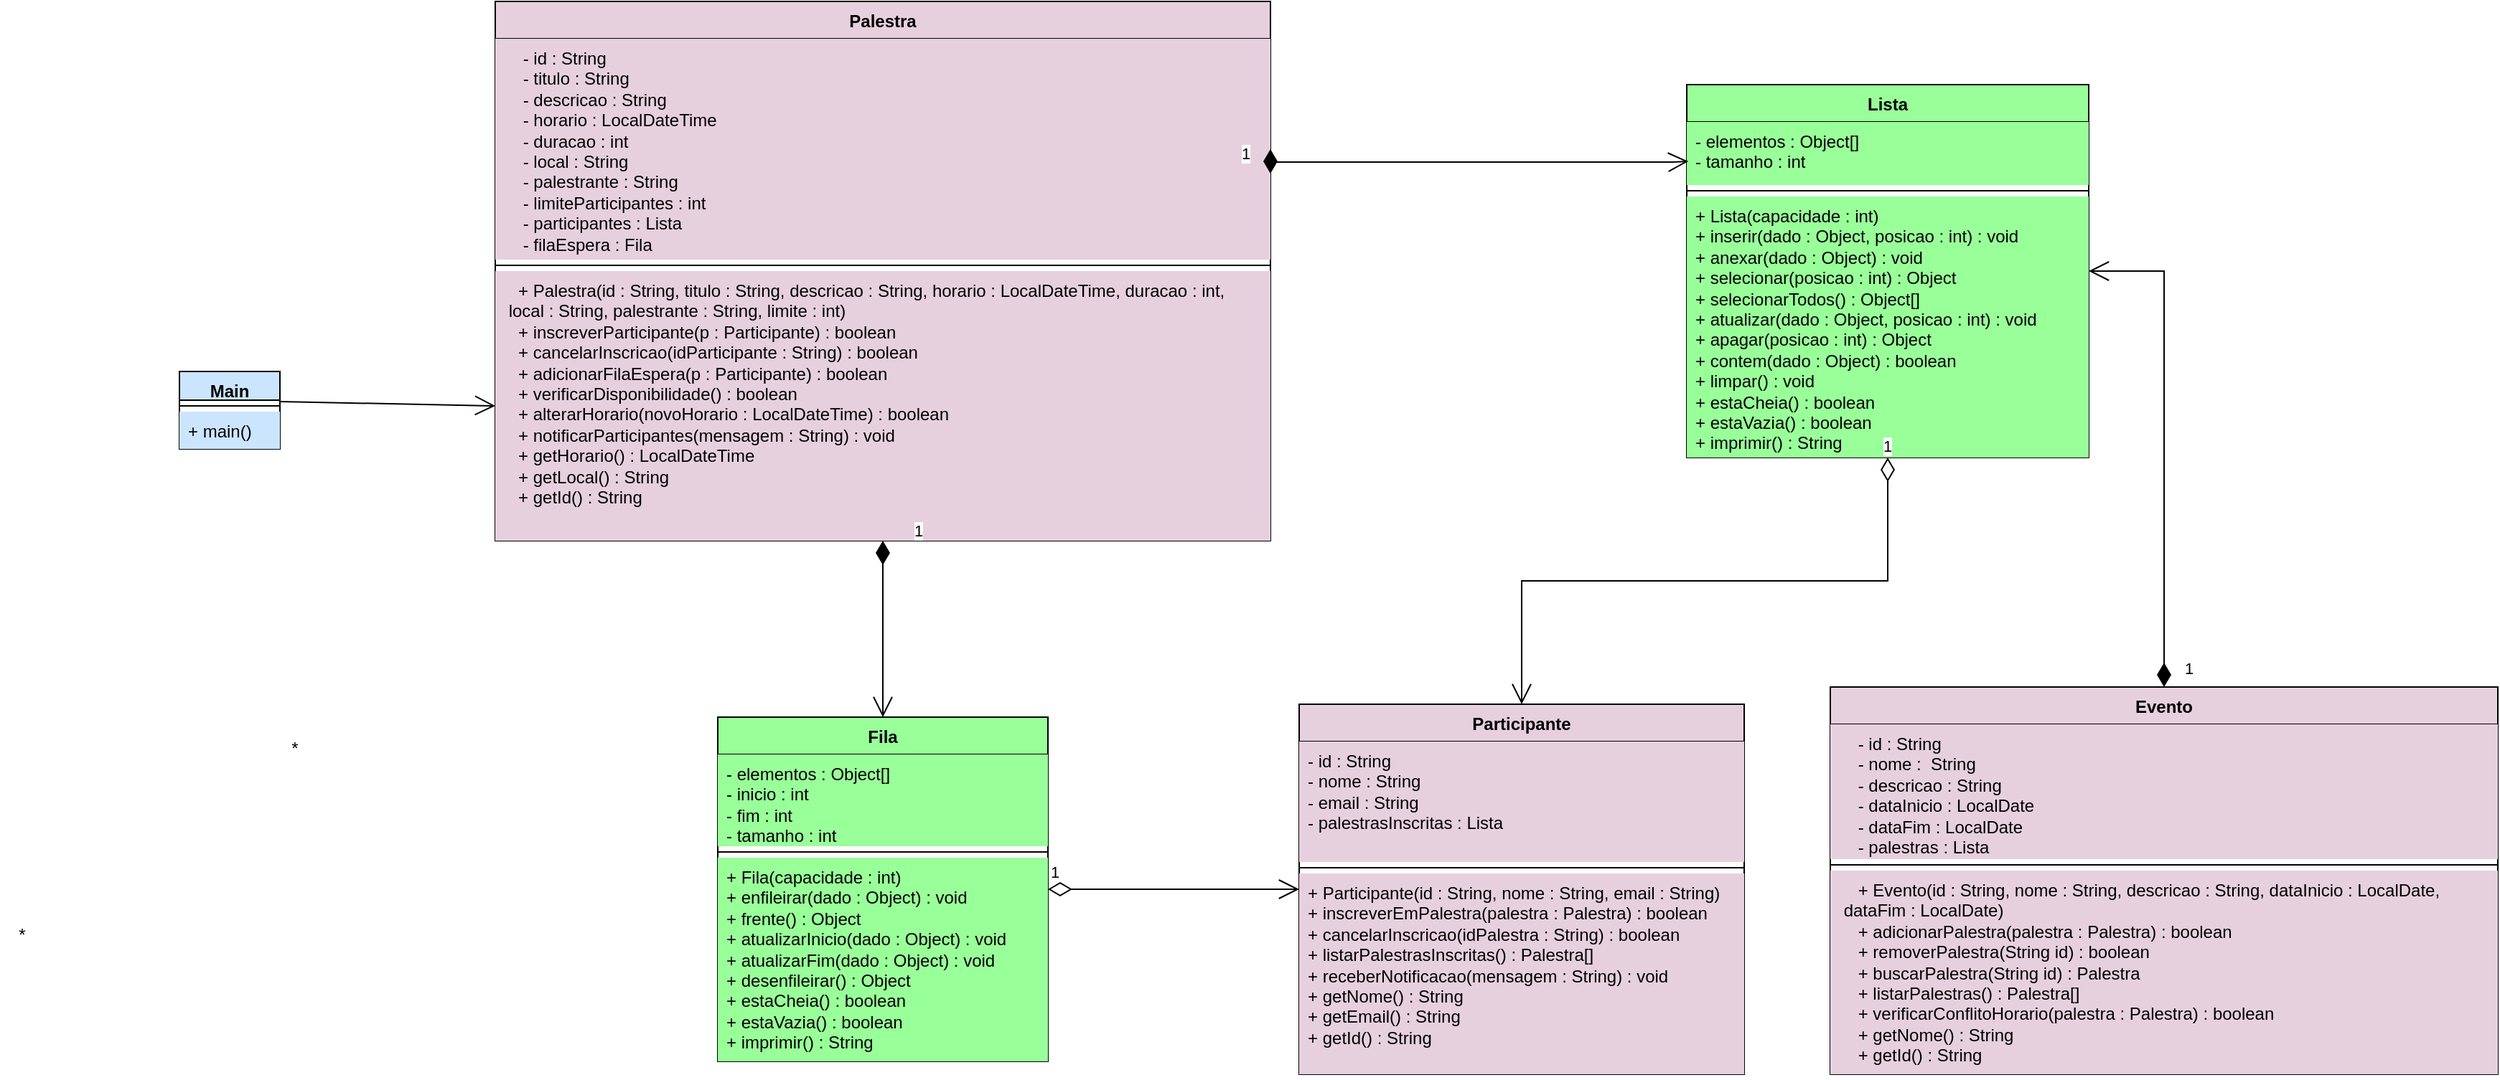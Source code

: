 <mxfile version="26.2.13">
  <diagram name="Page-1" id="c4acf3e9-155e-7222-9cf6-157b1a14988f">
    <mxGraphModel dx="3885" dy="4463" grid="1" gridSize="10" guides="1" tooltips="1" connect="1" arrows="1" fold="1" page="1" pageScale="1" pageWidth="850" pageHeight="1100" background="none" math="0" shadow="0">
      <root>
        <mxCell id="0" />
        <mxCell id="1" parent="0" />
        <mxCell id="1GVwPJbF7aDAKxqgzKoj-6" value="Evento" style="swimlane;fontStyle=1;align=center;verticalAlign=top;childLayout=stackLayout;horizontal=1;startSize=26;horizontalStack=0;resizeParent=1;resizeParentMax=0;resizeLast=0;collapsible=1;marginBottom=0;whiteSpace=wrap;html=1;fillColor=#E6D0DE;" vertex="1" parent="1">
          <mxGeometry x="360" y="-2760" width="465" height="270" as="geometry" />
        </mxCell>
        <mxCell id="1GVwPJbF7aDAKxqgzKoj-7" value="&lt;div&gt;&amp;nbsp; &amp;nbsp; - id :&amp;nbsp;&lt;span style=&quot;background-color: transparent; color: light-dark(rgb(0, 0, 0), rgb(255, 255, 255));&quot;&gt;String&lt;/span&gt;&lt;span style=&quot;background-color: transparent; color: light-dark(rgb(0, 0, 0), rgb(255, 255, 255));&quot;&gt;&amp;nbsp;&lt;/span&gt;&lt;/div&gt;&lt;div&gt;&amp;nbsp; &amp;nbsp; - nome :&amp;nbsp;&lt;span style=&quot;background-color: transparent; color: light-dark(rgb(0, 0, 0), rgb(255, 255, 255));&quot;&gt;&amp;nbsp;&lt;/span&gt;&lt;span style=&quot;background-color: transparent; color: light-dark(rgb(0, 0, 0), rgb(255, 255, 255));&quot;&gt;String&lt;/span&gt;&lt;/div&gt;&lt;div&gt;&amp;nbsp; &amp;nbsp; - descricao :&amp;nbsp;&lt;span style=&quot;background-color: transparent; color: light-dark(rgb(0, 0, 0), rgb(255, 255, 255));&quot;&gt;String&lt;/span&gt;&lt;span style=&quot;background-color: transparent; color: light-dark(rgb(0, 0, 0), rgb(255, 255, 255));&quot;&gt;&amp;nbsp;&lt;/span&gt;&lt;/div&gt;&lt;div&gt;&amp;nbsp; &amp;nbsp; - dataInicio :&amp;nbsp;&lt;span style=&quot;background-color: transparent; color: light-dark(rgb(0, 0, 0), rgb(255, 255, 255));&quot;&gt;LocalDate&lt;/span&gt;&lt;span style=&quot;background-color: transparent; color: light-dark(rgb(0, 0, 0), rgb(255, 255, 255));&quot;&gt;&amp;nbsp;&lt;/span&gt;&lt;/div&gt;&lt;div&gt;&amp;nbsp; &amp;nbsp; - dataFim :&amp;nbsp;&lt;span style=&quot;background-color: transparent; color: light-dark(rgb(0, 0, 0), rgb(255, 255, 255));&quot;&gt;LocalDate&lt;/span&gt;&lt;span style=&quot;background-color: transparent; color: light-dark(rgb(0, 0, 0), rgb(255, 255, 255));&quot;&gt;&amp;nbsp;&lt;/span&gt;&lt;/div&gt;&lt;div&gt;&amp;nbsp; &amp;nbsp; - palestras :&amp;nbsp;&lt;span style=&quot;background-color: transparent; color: light-dark(rgb(0, 0, 0), rgb(255, 255, 255));&quot;&gt;Lista&lt;/span&gt;&lt;span style=&quot;background-color: transparent; color: light-dark(rgb(0, 0, 0), rgb(255, 255, 255));&quot;&gt;&amp;nbsp;&lt;/span&gt;&lt;/div&gt;" style="text;strokeColor=none;fillColor=#E6D0DE;align=left;verticalAlign=top;spacingLeft=4;spacingRight=4;overflow=hidden;rotatable=0;points=[[0,0.5],[1,0.5]];portConstraint=eastwest;whiteSpace=wrap;html=1;" vertex="1" parent="1GVwPJbF7aDAKxqgzKoj-6">
          <mxGeometry y="26" width="465" height="94" as="geometry" />
        </mxCell>
        <mxCell id="1GVwPJbF7aDAKxqgzKoj-8" value="" style="line;strokeWidth=1;fillColor=#E6D0DE;align=left;verticalAlign=middle;spacingTop=-1;spacingLeft=3;spacingRight=3;rotatable=0;labelPosition=right;points=[];portConstraint=eastwest;strokeColor=inherit;" vertex="1" parent="1GVwPJbF7aDAKxqgzKoj-6">
          <mxGeometry y="120" width="465" height="8" as="geometry" />
        </mxCell>
        <mxCell id="1GVwPJbF7aDAKxqgzKoj-9" value="&lt;div&gt;&lt;span style=&quot;background-color: transparent; color: light-dark(rgb(0, 0, 0), rgb(255, 255, 255));&quot;&gt;&amp;nbsp; &amp;nbsp; + Evento(id : String, nome : String, descricao : String, dataInicio : LocalDate,&amp;nbsp; &amp;nbsp; &amp;nbsp;dataFim&amp;nbsp;&lt;/span&gt;&lt;span style=&quot;background-color: transparent; color: light-dark(rgb(0, 0, 0), rgb(255, 255, 255));&quot;&gt;: LocalDate&lt;/span&gt;&lt;span style=&quot;background-color: transparent; color: light-dark(rgb(0, 0, 0), rgb(255, 255, 255));&quot;&gt;)&lt;/span&gt;&lt;/div&gt;&lt;div&gt;&amp;nbsp; &amp;nbsp; + adicionarPalestra(palestra : Palestra) : boolean&lt;/div&gt;&lt;div&gt;&amp;nbsp; &amp;nbsp; + removerPalestra(String id) :&amp;nbsp;&lt;span style=&quot;background-color: transparent; color: light-dark(rgb(0, 0, 0), rgb(255, 255, 255));&quot;&gt;boolean&lt;/span&gt;&lt;span style=&quot;background-color: transparent; color: light-dark(rgb(0, 0, 0), rgb(255, 255, 255));&quot;&gt;&amp;nbsp;&lt;/span&gt;&lt;/div&gt;&lt;div&gt;&amp;nbsp; &amp;nbsp; + buscarPalestra(String id) :&amp;nbsp;&lt;span style=&quot;background-color: transparent; color: light-dark(rgb(0, 0, 0), rgb(255, 255, 255));&quot;&gt;Palestra&lt;/span&gt;&lt;span style=&quot;background-color: transparent; color: light-dark(rgb(0, 0, 0), rgb(255, 255, 255));&quot;&gt;&amp;nbsp;&lt;/span&gt;&lt;/div&gt;&lt;div&gt;&amp;nbsp; &amp;nbsp; + listarPalestras() :&amp;nbsp;&lt;span style=&quot;background-color: transparent; color: light-dark(rgb(0, 0, 0), rgb(255, 255, 255));&quot;&gt;Palestra[]&lt;/span&gt;&lt;span style=&quot;background-color: transparent; color: light-dark(rgb(0, 0, 0), rgb(255, 255, 255));&quot;&gt;&amp;nbsp;&lt;/span&gt;&lt;/div&gt;&lt;div&gt;&amp;nbsp; &amp;nbsp; + verificarConflitoHorario(palestra : Palestra) :&amp;nbsp;&lt;span style=&quot;background-color: transparent; color: light-dark(rgb(0, 0, 0), rgb(255, 255, 255));&quot;&gt;boolean&lt;/span&gt;&lt;span style=&quot;background-color: transparent; color: light-dark(rgb(0, 0, 0), rgb(255, 255, 255));&quot;&gt;&amp;nbsp;&lt;/span&gt;&lt;/div&gt;&lt;div&gt;&amp;nbsp; &amp;nbsp; + getNome() : String&lt;/div&gt;&lt;div&gt;&amp;nbsp; &amp;nbsp; + getId() :&amp;nbsp;&lt;span style=&quot;background-color: transparent; color: light-dark(rgb(0, 0, 0), rgb(255, 255, 255));&quot;&gt;String&lt;/span&gt;&lt;span style=&quot;background-color: transparent; color: light-dark(rgb(0, 0, 0), rgb(255, 255, 255));&quot;&gt;&amp;nbsp;&lt;/span&gt;&lt;/div&gt;" style="text;strokeColor=none;fillColor=#E6D0DE;align=left;verticalAlign=top;spacingLeft=4;spacingRight=4;overflow=hidden;rotatable=0;points=[[0,0.5],[1,0.5]];portConstraint=eastwest;whiteSpace=wrap;html=1;" vertex="1" parent="1GVwPJbF7aDAKxqgzKoj-6">
          <mxGeometry y="128" width="465" height="142" as="geometry" />
        </mxCell>
        <mxCell id="1GVwPJbF7aDAKxqgzKoj-10" value="Palestra" style="swimlane;fontStyle=1;align=center;verticalAlign=top;childLayout=stackLayout;horizontal=1;startSize=26;horizontalStack=0;resizeParent=1;resizeParentMax=0;resizeLast=0;collapsible=1;marginBottom=0;whiteSpace=wrap;html=1;fillColor=#E6D0DE;" vertex="1" parent="1">
          <mxGeometry x="-570" y="-3238" width="540" height="376" as="geometry" />
        </mxCell>
        <mxCell id="1GVwPJbF7aDAKxqgzKoj-11" value="&lt;div&gt;&amp;nbsp; &amp;nbsp; - id :&amp;nbsp;&lt;span style=&quot;background-color: transparent; color: light-dark(rgb(0, 0, 0), rgb(255, 255, 255));&quot;&gt;String&lt;/span&gt;&lt;span style=&quot;background-color: transparent; color: light-dark(rgb(0, 0, 0), rgb(255, 255, 255));&quot;&gt;&amp;nbsp;&lt;/span&gt;&lt;/div&gt;&lt;div&gt;&amp;nbsp; &amp;nbsp; - titulo :&amp;nbsp;&lt;span style=&quot;background-color: transparent; color: light-dark(rgb(0, 0, 0), rgb(255, 255, 255));&quot;&gt;String&lt;/span&gt;&lt;span style=&quot;background-color: transparent; color: light-dark(rgb(0, 0, 0), rgb(255, 255, 255));&quot;&gt;&amp;nbsp;&lt;/span&gt;&lt;/div&gt;&lt;div&gt;&amp;nbsp; &amp;nbsp; - descricao :&amp;nbsp;&lt;span style=&quot;background-color: transparent; color: light-dark(rgb(0, 0, 0), rgb(255, 255, 255));&quot;&gt;String&lt;/span&gt;&lt;span style=&quot;background-color: transparent; color: light-dark(rgb(0, 0, 0), rgb(255, 255, 255));&quot;&gt;&amp;nbsp;&lt;/span&gt;&lt;/div&gt;&lt;div&gt;&amp;nbsp; &amp;nbsp; - horario :&amp;nbsp;&lt;span style=&quot;background-color: transparent; color: light-dark(rgb(0, 0, 0), rgb(255, 255, 255));&quot;&gt;LocalDateTime&lt;/span&gt;&lt;span style=&quot;background-color: transparent; color: light-dark(rgb(0, 0, 0), rgb(255, 255, 255));&quot;&gt;&amp;nbsp;&lt;/span&gt;&lt;/div&gt;&lt;div&gt;&amp;nbsp; &amp;nbsp; - duracao :&amp;nbsp;&lt;span style=&quot;background-color: transparent; color: light-dark(rgb(0, 0, 0), rgb(255, 255, 255));&quot;&gt;int&lt;/span&gt;&lt;span style=&quot;background-color: transparent; color: light-dark(rgb(0, 0, 0), rgb(255, 255, 255));&quot;&gt;&amp;nbsp;&lt;/span&gt;&lt;/div&gt;&lt;div&gt;&amp;nbsp; &amp;nbsp; - local :&amp;nbsp;&lt;span style=&quot;background-color: transparent; color: light-dark(rgb(0, 0, 0), rgb(255, 255, 255));&quot;&gt;String&lt;/span&gt;&lt;span style=&quot;background-color: transparent; color: light-dark(rgb(0, 0, 0), rgb(255, 255, 255));&quot;&gt;&amp;nbsp;&lt;/span&gt;&lt;/div&gt;&lt;div&gt;&amp;nbsp; &amp;nbsp; - palestrante :&amp;nbsp;&lt;span style=&quot;background-color: transparent; color: light-dark(rgb(0, 0, 0), rgb(255, 255, 255));&quot;&gt;String&lt;/span&gt;&lt;/div&gt;&lt;div&gt;&amp;nbsp; &amp;nbsp; - limiteParticipantes :&amp;nbsp;&lt;span style=&quot;background-color: transparent; color: light-dark(rgb(0, 0, 0), rgb(255, 255, 255));&quot;&gt;int&lt;/span&gt;&lt;span style=&quot;background-color: transparent; color: light-dark(rgb(0, 0, 0), rgb(255, 255, 255));&quot;&gt;&amp;nbsp;&lt;/span&gt;&lt;/div&gt;&lt;div&gt;&amp;nbsp; &amp;nbsp; - participantes :&amp;nbsp;&lt;span style=&quot;background-color: transparent; color: light-dark(rgb(0, 0, 0), rgb(255, 255, 255));&quot;&gt;Lista&lt;/span&gt;&lt;span style=&quot;background-color: transparent; color: light-dark(rgb(0, 0, 0), rgb(255, 255, 255));&quot;&gt;&amp;nbsp;&lt;/span&gt;&lt;/div&gt;&lt;div&gt;&lt;span style=&quot;background-color: transparent; color: light-dark(rgb(0, 0, 0), rgb(255, 255, 255));&quot;&gt;&amp;nbsp; &amp;nbsp; - filaEspera :&amp;nbsp;&lt;/span&gt;&lt;span style=&quot;background-color: transparent; color: light-dark(rgb(0, 0, 0), rgb(255, 255, 255));&quot;&gt;Fila&lt;/span&gt;&lt;span style=&quot;background-color: transparent; color: light-dark(rgb(0, 0, 0), rgb(255, 255, 255));&quot;&gt;&amp;nbsp;&lt;/span&gt;&lt;/div&gt;" style="text;strokeColor=none;fillColor=#E6D0DE;align=left;verticalAlign=top;spacingLeft=4;spacingRight=4;overflow=hidden;rotatable=0;points=[[0,0.5],[1,0.5]];portConstraint=eastwest;whiteSpace=wrap;html=1;" vertex="1" parent="1GVwPJbF7aDAKxqgzKoj-10">
          <mxGeometry y="26" width="540" height="154" as="geometry" />
        </mxCell>
        <mxCell id="1GVwPJbF7aDAKxqgzKoj-12" value="" style="line;strokeWidth=1;fillColor=#E6D0DE;align=left;verticalAlign=middle;spacingTop=-1;spacingLeft=3;spacingRight=3;rotatable=0;labelPosition=right;points=[];portConstraint=eastwest;strokeColor=inherit;" vertex="1" parent="1GVwPJbF7aDAKxqgzKoj-10">
          <mxGeometry y="180" width="540" height="8" as="geometry" />
        </mxCell>
        <mxCell id="1GVwPJbF7aDAKxqgzKoj-13" value="&amp;nbsp; &amp;nbsp;+ Palestra(id : String, titulo : String, descricao : String, horario : LocalDateTime, duracao : int,&amp;nbsp; &amp;nbsp; &amp;nbsp; &amp;nbsp;local : String, palestrante : String, limite : int)&lt;br&gt;&amp;nbsp; &amp;nbsp;+ inscreverParticipante(p : Participante) : boolean&lt;br&gt;&amp;nbsp; &amp;nbsp;+ cancelarInscricao(idParticipante : String) : boolean&lt;br&gt;&amp;nbsp; &amp;nbsp;+ adicionarFilaEspera(p : Participante) : boolean&lt;br&gt;&amp;nbsp; &amp;nbsp;+ verificarDisponibilidade() : boolean&lt;br&gt;&amp;nbsp; &amp;nbsp;+ alterarHorario(novoHorario : LocalDateTime) : boolean&lt;br&gt;&amp;nbsp; &amp;nbsp;+ notificarParticipantes(mensagem : String) : void&lt;br&gt;&amp;nbsp; &amp;nbsp;+ getHorario() : LocalDateTime&lt;br&gt;&amp;nbsp; &amp;nbsp;+ getLocal() : String&lt;br&gt;&amp;nbsp; &amp;nbsp;+ getId() : String" style="text;strokeColor=none;fillColor=#E6D0DE;align=left;verticalAlign=top;spacingLeft=4;spacingRight=4;overflow=hidden;rotatable=0;points=[[0,0.5],[1,0.5]];portConstraint=eastwest;whiteSpace=wrap;html=1;" vertex="1" parent="1GVwPJbF7aDAKxqgzKoj-10">
          <mxGeometry y="188" width="540" height="188" as="geometry" />
        </mxCell>
        <mxCell id="1GVwPJbF7aDAKxqgzKoj-17" value="Participante" style="swimlane;fontStyle=1;align=center;verticalAlign=top;childLayout=stackLayout;horizontal=1;startSize=26;horizontalStack=0;resizeParent=1;resizeParentMax=0;resizeLast=0;collapsible=1;marginBottom=0;whiteSpace=wrap;html=1;fillColor=#E6D0DE;" vertex="1" parent="1">
          <mxGeometry x="-10" y="-2748" width="310" height="258" as="geometry" />
        </mxCell>
        <mxCell id="1GVwPJbF7aDAKxqgzKoj-18" value="- id : String&lt;br/&gt;- nome : String&lt;br/&gt;- email : String&lt;br/&gt;- palestrasInscritas : Lista" style="text;strokeColor=none;fillColor=#E6D0DE;align=left;verticalAlign=top;spacingLeft=4;spacingRight=4;overflow=hidden;rotatable=0;points=[[0,0.5],[1,0.5]];portConstraint=eastwest;whiteSpace=wrap;html=1;" vertex="1" parent="1GVwPJbF7aDAKxqgzKoj-17">
          <mxGeometry y="26" width="310" height="84" as="geometry" />
        </mxCell>
        <mxCell id="1GVwPJbF7aDAKxqgzKoj-19" value="" style="line;strokeWidth=1;fillColor=#E6D0DE;align=left;verticalAlign=middle;spacingTop=-1;spacingLeft=3;spacingRight=3;rotatable=0;labelPosition=right;points=[];portConstraint=eastwest;strokeColor=inherit;" vertex="1" parent="1GVwPJbF7aDAKxqgzKoj-17">
          <mxGeometry y="110" width="310" height="8" as="geometry" />
        </mxCell>
        <mxCell id="1GVwPJbF7aDAKxqgzKoj-20" value="+ Participante(id : String, nome : String, email : String)&lt;br&gt;+ inscreverEmPalestra(palestra : Palestra) : boolean&lt;br&gt;+ cancelarInscricao(idPalestra : String) : boolean&lt;br&gt;+ listarPalestrasInscritas() : Palestra[]&lt;br&gt;+ receberNotificacao(mensagem : String) : void&lt;br&gt;+ getNome() : String&lt;br&gt;+ getEmail() : String&lt;br&gt;+ getId() : String" style="text;strokeColor=none;fillColor=#E6D0DE;align=left;verticalAlign=top;spacingLeft=4;spacingRight=4;overflow=hidden;rotatable=0;points=[[0,0.5],[1,0.5]];portConstraint=eastwest;whiteSpace=wrap;html=1;" vertex="1" parent="1GVwPJbF7aDAKxqgzKoj-17">
          <mxGeometry y="118" width="310" height="140" as="geometry" />
        </mxCell>
        <mxCell id="1GVwPJbF7aDAKxqgzKoj-23" value="Lista" style="swimlane;fontStyle=1;align=center;verticalAlign=top;childLayout=stackLayout;horizontal=1;startSize=26;horizontalStack=0;resizeParent=1;resizeParentMax=0;resizeLast=0;collapsible=1;marginBottom=0;whiteSpace=wrap;html=1;fillColor=#99FF99;" vertex="1" parent="1">
          <mxGeometry x="260" y="-3180" width="280" height="260" as="geometry" />
        </mxCell>
        <mxCell id="1GVwPJbF7aDAKxqgzKoj-24" value="- elementos : Object[]&lt;br/&gt;- tamanho : int" style="text;strokeColor=none;fillColor=#99FF99;align=left;verticalAlign=top;spacingLeft=4;spacingRight=4;overflow=hidden;rotatable=0;points=[[0,0.5],[1,0.5]];portConstraint=eastwest;whiteSpace=wrap;html=1;" vertex="1" parent="1GVwPJbF7aDAKxqgzKoj-23">
          <mxGeometry y="26" width="280" height="44" as="geometry" />
        </mxCell>
        <mxCell id="1GVwPJbF7aDAKxqgzKoj-25" value="" style="line;strokeWidth=1;fillColor=#99FF99;align=left;verticalAlign=middle;spacingTop=-1;spacingLeft=3;spacingRight=3;rotatable=0;labelPosition=right;points=[];portConstraint=eastwest;strokeColor=inherit;" vertex="1" parent="1GVwPJbF7aDAKxqgzKoj-23">
          <mxGeometry y="70" width="280" height="8" as="geometry" />
        </mxCell>
        <mxCell id="1GVwPJbF7aDAKxqgzKoj-26" value="+ Lista(capacidade : int)&lt;br/&gt;+ inserir(dado : Object, posicao : int) : void&lt;br/&gt;+ anexar(dado : Object) : void&lt;br/&gt;+ selecionar(posicao : int) : Object&lt;br/&gt;+ selecionarTodos() : Object[]&lt;br/&gt;+ atualizar(dado : Object, posicao : int) : void&lt;br/&gt;+ apagar(posicao : int) : Object&lt;br/&gt;+ contem(dado : Object) : boolean&lt;br/&gt;+ limpar() : void&lt;br/&gt;+ estaCheia() : boolean&lt;br/&gt;+ estaVazia() : boolean&lt;br/&gt;+ imprimir() : String" style="text;strokeColor=none;fillColor=#99FF99;align=left;verticalAlign=top;spacingLeft=4;spacingRight=4;overflow=hidden;rotatable=0;points=[[0,0.5],[1,0.5]];portConstraint=eastwest;whiteSpace=wrap;html=1;" vertex="1" parent="1GVwPJbF7aDAKxqgzKoj-23">
          <mxGeometry y="78" width="280" height="182" as="geometry" />
        </mxCell>
        <mxCell id="1GVwPJbF7aDAKxqgzKoj-28" value="Fila" style="swimlane;fontStyle=1;align=center;verticalAlign=top;childLayout=stackLayout;horizontal=1;startSize=26;horizontalStack=0;resizeParent=1;resizeParentMax=0;resizeLast=0;collapsible=1;marginBottom=0;whiteSpace=wrap;html=1;fillColor=#99FF99;" vertex="1" parent="1">
          <mxGeometry x="-415" y="-2739" width="230" height="240" as="geometry" />
        </mxCell>
        <mxCell id="1GVwPJbF7aDAKxqgzKoj-29" value="- elementos : Object[]&lt;br/&gt;- inicio : int&lt;br/&gt;- fim : int&lt;br/&gt;- tamanho : int" style="text;strokeColor=none;fillColor=#99FF99;align=left;verticalAlign=top;spacingLeft=4;spacingRight=4;overflow=hidden;rotatable=0;points=[[0,0.5],[1,0.5]];portConstraint=eastwest;whiteSpace=wrap;html=1;" vertex="1" parent="1GVwPJbF7aDAKxqgzKoj-28">
          <mxGeometry y="26" width="230" height="64" as="geometry" />
        </mxCell>
        <mxCell id="1GVwPJbF7aDAKxqgzKoj-30" value="" style="line;strokeWidth=1;fillColor=#99FF99;align=left;verticalAlign=middle;spacingTop=-1;spacingLeft=3;spacingRight=3;rotatable=0;labelPosition=right;points=[];portConstraint=eastwest;strokeColor=inherit;" vertex="1" parent="1GVwPJbF7aDAKxqgzKoj-28">
          <mxGeometry y="90" width="230" height="8" as="geometry" />
        </mxCell>
        <mxCell id="1GVwPJbF7aDAKxqgzKoj-31" value="+ Fila(capacidade : int)&lt;br/&gt;+ enfileirar(dado : Object) : void&lt;br/&gt;+ frente() : Object&lt;br/&gt;+ atualizarInicio(dado : Object) : void&lt;br/&gt;+ atualizarFim(dado : Object) : void&lt;br/&gt;+ desenfileirar() : Object&lt;br/&gt;+ estaCheia() : boolean&lt;br/&gt;+ estaVazia() : boolean&lt;br/&gt;+ imprimir() : String" style="text;strokeColor=none;fillColor=#99FF99;align=left;verticalAlign=top;spacingLeft=4;spacingRight=4;overflow=hidden;rotatable=0;points=[[0,0.5],[1,0.5]];portConstraint=eastwest;whiteSpace=wrap;html=1;" vertex="1" parent="1GVwPJbF7aDAKxqgzKoj-28">
          <mxGeometry y="98" width="230" height="142" as="geometry" />
        </mxCell>
        <mxCell id="1GVwPJbF7aDAKxqgzKoj-37" value="Main" style="swimlane;fontStyle=1;align=center;verticalAlign=top;childLayout=stackLayout;horizontal=1;startSize=20;horizontalStack=0;resizeParent=1;resizeParentMax=0;resizeLast=0;collapsible=1;marginBottom=0;whiteSpace=wrap;html=1;fillColor=#CCE5FF;" vertex="1" parent="1">
          <mxGeometry x="-790" y="-2980" width="70" height="54" as="geometry" />
        </mxCell>
        <mxCell id="1GVwPJbF7aDAKxqgzKoj-39" value="" style="line;strokeWidth=1;fillColor=#CCE5FF;align=left;verticalAlign=middle;spacingTop=-1;spacingLeft=3;spacingRight=3;rotatable=0;labelPosition=right;points=[];portConstraint=eastwest;strokeColor=inherit;" vertex="1" parent="1GVwPJbF7aDAKxqgzKoj-37">
          <mxGeometry y="20" width="70" height="8" as="geometry" />
        </mxCell>
        <mxCell id="1GVwPJbF7aDAKxqgzKoj-40" value="+ main()" style="text;strokeColor=none;fillColor=#CCE5FF;align=left;verticalAlign=top;spacingLeft=4;spacingRight=4;overflow=hidden;rotatable=0;points=[[0,0.5],[1,0.5]];portConstraint=eastwest;whiteSpace=wrap;html=1;" vertex="1" parent="1GVwPJbF7aDAKxqgzKoj-37">
          <mxGeometry y="28" width="70" height="26" as="geometry" />
        </mxCell>
        <mxCell id="1GVwPJbF7aDAKxqgzKoj-59" value="1" style="endArrow=open;html=1;endSize=12;startArrow=diamondThin;startSize=14;startFill=1;edgeStyle=orthogonalEdgeStyle;align=left;verticalAlign=bottom;rounded=0;exitX=0.5;exitY=0;exitDx=0;exitDy=0;entryX=1;entryY=0.5;entryDx=0;entryDy=0;" edge="1" parent="1" source="1GVwPJbF7aDAKxqgzKoj-6" target="1GVwPJbF7aDAKxqgzKoj-23">
          <mxGeometry x="-0.976" y="-12" relative="1" as="geometry">
            <mxPoint x="-320" y="-2790" as="sourcePoint" />
            <mxPoint x="-160" y="-2790" as="targetPoint" />
            <mxPoint as="offset" />
          </mxGeometry>
        </mxCell>
        <mxCell id="1GVwPJbF7aDAKxqgzKoj-66" value="1" style="endArrow=open;html=1;endSize=12;startArrow=diamondThin;startSize=14;startFill=0;edgeStyle=orthogonalEdgeStyle;align=left;verticalAlign=bottom;rounded=0;exitX=1;exitY=0.5;exitDx=0;exitDy=0;entryX=0;entryY=0.5;entryDx=0;entryDy=0;" edge="1" parent="1" source="1GVwPJbF7aDAKxqgzKoj-28" target="1GVwPJbF7aDAKxqgzKoj-17">
          <mxGeometry x="-1" y="3" relative="1" as="geometry">
            <mxPoint x="-650" y="-2450" as="sourcePoint" />
            <mxPoint x="-490" y="-2450" as="targetPoint" />
          </mxGeometry>
        </mxCell>
        <mxCell id="1GVwPJbF7aDAKxqgzKoj-67" value="1" style="endArrow=open;html=1;endSize=12;startArrow=diamondThin;startSize=14;startFill=0;edgeStyle=orthogonalEdgeStyle;align=left;verticalAlign=bottom;rounded=0;exitX=0.5;exitY=1;exitDx=0;exitDy=0;entryX=0.5;entryY=0;entryDx=0;entryDy=0;" edge="1" parent="1" source="1GVwPJbF7aDAKxqgzKoj-23" target="1GVwPJbF7aDAKxqgzKoj-17">
          <mxGeometry x="-1" y="-5" relative="1" as="geometry">
            <mxPoint x="-1090" y="-2780" as="sourcePoint" />
            <mxPoint x="-900" y="-3140" as="targetPoint" />
            <mxPoint y="1" as="offset" />
          </mxGeometry>
        </mxCell>
        <mxCell id="1GVwPJbF7aDAKxqgzKoj-68" value="*" style="text;html=1;align=center;verticalAlign=middle;resizable=0;points=[];autosize=1;strokeColor=none;fillColor=none;" vertex="1" parent="1">
          <mxGeometry x="-915" y="-2602" width="30" height="30" as="geometry" />
        </mxCell>
        <mxCell id="1GVwPJbF7aDAKxqgzKoj-70" value="*" style="text;html=1;align=center;verticalAlign=middle;resizable=0;points=[];autosize=1;strokeColor=none;fillColor=none;" vertex="1" parent="1">
          <mxGeometry x="-725" y="-2732" width="30" height="30" as="geometry" />
        </mxCell>
        <mxCell id="1GVwPJbF7aDAKxqgzKoj-71" value="1" style="endArrow=open;html=1;endSize=12;startArrow=diamondThin;startSize=14;startFill=1;edgeStyle=orthogonalEdgeStyle;align=left;verticalAlign=bottom;rounded=0;exitX=0.5;exitY=1;exitDx=0;exitDy=0;entryX=0.5;entryY=0;entryDx=0;entryDy=0;" edge="1" parent="1" source="1GVwPJbF7aDAKxqgzKoj-10" target="1GVwPJbF7aDAKxqgzKoj-28">
          <mxGeometry x="-0.969" y="20" relative="1" as="geometry">
            <mxPoint x="-690" y="-2910" as="sourcePoint" />
            <mxPoint x="-530" y="-2910" as="targetPoint" />
            <mxPoint as="offset" />
          </mxGeometry>
        </mxCell>
        <mxCell id="1GVwPJbF7aDAKxqgzKoj-72" value="1" style="endArrow=open;html=1;endSize=12;startArrow=diamondThin;startSize=14;startFill=1;edgeStyle=orthogonalEdgeStyle;align=left;verticalAlign=bottom;rounded=0;entryX=0.004;entryY=0.626;entryDx=0;entryDy=0;exitX=1;exitY=0.5;exitDx=0;exitDy=0;entryPerimeter=0;" edge="1" parent="1" source="1GVwPJbF7aDAKxqgzKoj-11" target="1GVwPJbF7aDAKxqgzKoj-24">
          <mxGeometry x="-1" y="-16" relative="1" as="geometry">
            <mxPoint x="-30" y="-3100" as="sourcePoint" />
            <mxPoint x="100" y="-2870" as="targetPoint" />
            <Array as="points">
              <mxPoint x="-30" y="-3126" />
              <mxPoint x="250" y="-3126" />
            </Array>
            <mxPoint x="-6" y="12" as="offset" />
          </mxGeometry>
        </mxCell>
        <mxCell id="1GVwPJbF7aDAKxqgzKoj-73" value="" style="endArrow=open;endFill=1;endSize=12;html=1;rounded=0;exitX=1.008;exitY=0.389;exitDx=0;exitDy=0;entryX=0;entryY=0.75;entryDx=0;entryDy=0;exitPerimeter=0;" edge="1" parent="1" source="1GVwPJbF7aDAKxqgzKoj-37" target="1GVwPJbF7aDAKxqgzKoj-10">
          <mxGeometry width="160" relative="1" as="geometry">
            <mxPoint x="-790" y="-2850" as="sourcePoint" />
            <mxPoint x="-630" y="-2850" as="targetPoint" />
          </mxGeometry>
        </mxCell>
      </root>
    </mxGraphModel>
  </diagram>
</mxfile>
